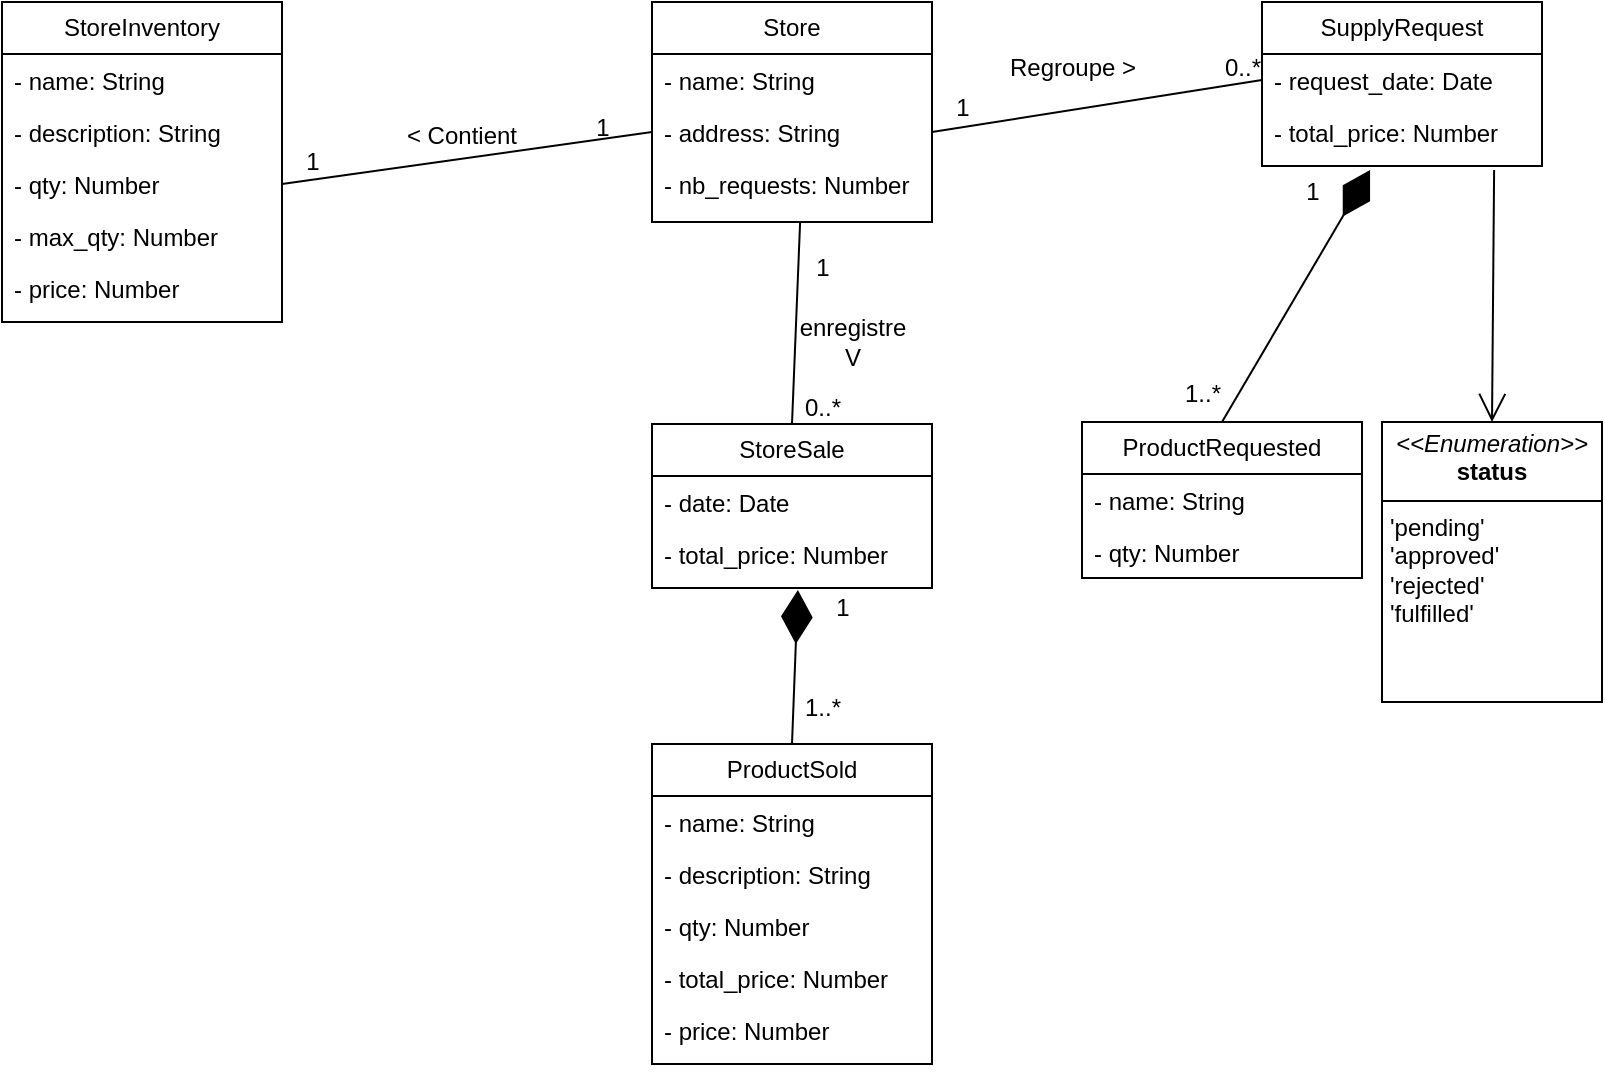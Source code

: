 <mxfile version="27.1.3">
  <diagram name="Page-1" id="k3tzlB8XghA4WyJ-DVOV">
    <mxGraphModel dx="1426" dy="757" grid="1" gridSize="10" guides="1" tooltips="1" connect="1" arrows="1" fold="1" page="1" pageScale="1" pageWidth="850" pageHeight="1100" math="0" shadow="0">
      <root>
        <mxCell id="0" />
        <mxCell id="1" parent="0" />
        <mxCell id="zQhMr7AfknGwRGQQnedS-1" value="Store" style="swimlane;fontStyle=0;childLayout=stackLayout;horizontal=1;startSize=26;fillColor=none;horizontalStack=0;resizeParent=1;resizeParentMax=0;resizeLast=0;collapsible=1;marginBottom=0;whiteSpace=wrap;html=1;" vertex="1" parent="1">
          <mxGeometry x="355" y="60" width="140" height="110" as="geometry" />
        </mxCell>
        <mxCell id="zQhMr7AfknGwRGQQnedS-2" value="- name: String" style="text;strokeColor=none;fillColor=none;align=left;verticalAlign=top;spacingLeft=4;spacingRight=4;overflow=hidden;rotatable=0;points=[[0,0.5],[1,0.5]];portConstraint=eastwest;whiteSpace=wrap;html=1;" vertex="1" parent="zQhMr7AfknGwRGQQnedS-1">
          <mxGeometry y="26" width="140" height="26" as="geometry" />
        </mxCell>
        <mxCell id="zQhMr7AfknGwRGQQnedS-3" value="- address: String" style="text;strokeColor=none;fillColor=none;align=left;verticalAlign=top;spacingLeft=4;spacingRight=4;overflow=hidden;rotatable=0;points=[[0,0.5],[1,0.5]];portConstraint=eastwest;whiteSpace=wrap;html=1;" vertex="1" parent="zQhMr7AfknGwRGQQnedS-1">
          <mxGeometry y="52" width="140" height="26" as="geometry" />
        </mxCell>
        <mxCell id="zQhMr7AfknGwRGQQnedS-4" value="- nb_requests: Number" style="text;strokeColor=none;fillColor=none;align=left;verticalAlign=top;spacingLeft=4;spacingRight=4;overflow=hidden;rotatable=0;points=[[0,0.5],[1,0.5]];portConstraint=eastwest;whiteSpace=wrap;html=1;" vertex="1" parent="zQhMr7AfknGwRGQQnedS-1">
          <mxGeometry y="78" width="140" height="32" as="geometry" />
        </mxCell>
        <mxCell id="zQhMr7AfknGwRGQQnedS-5" value="StoreInventory" style="swimlane;fontStyle=0;childLayout=stackLayout;horizontal=1;startSize=26;fillColor=none;horizontalStack=0;resizeParent=1;resizeParentMax=0;resizeLast=0;collapsible=1;marginBottom=0;whiteSpace=wrap;html=1;" vertex="1" parent="1">
          <mxGeometry x="30" y="60" width="140" height="160" as="geometry" />
        </mxCell>
        <mxCell id="zQhMr7AfknGwRGQQnedS-6" value="- name: String" style="text;strokeColor=none;fillColor=none;align=left;verticalAlign=top;spacingLeft=4;spacingRight=4;overflow=hidden;rotatable=0;points=[[0,0.5],[1,0.5]];portConstraint=eastwest;whiteSpace=wrap;html=1;" vertex="1" parent="zQhMr7AfknGwRGQQnedS-5">
          <mxGeometry y="26" width="140" height="26" as="geometry" />
        </mxCell>
        <mxCell id="zQhMr7AfknGwRGQQnedS-7" value="- description: String" style="text;strokeColor=none;fillColor=none;align=left;verticalAlign=top;spacingLeft=4;spacingRight=4;overflow=hidden;rotatable=0;points=[[0,0.5],[1,0.5]];portConstraint=eastwest;whiteSpace=wrap;html=1;" vertex="1" parent="zQhMr7AfknGwRGQQnedS-5">
          <mxGeometry y="52" width="140" height="26" as="geometry" />
        </mxCell>
        <mxCell id="zQhMr7AfknGwRGQQnedS-9" value="- qty: Number" style="text;strokeColor=none;fillColor=none;align=left;verticalAlign=top;spacingLeft=4;spacingRight=4;overflow=hidden;rotatable=0;points=[[0,0.5],[1,0.5]];portConstraint=eastwest;whiteSpace=wrap;html=1;" vertex="1" parent="zQhMr7AfknGwRGQQnedS-5">
          <mxGeometry y="78" width="140" height="26" as="geometry" />
        </mxCell>
        <mxCell id="zQhMr7AfknGwRGQQnedS-10" value="- max_qty: Number" style="text;strokeColor=none;fillColor=none;align=left;verticalAlign=top;spacingLeft=4;spacingRight=4;overflow=hidden;rotatable=0;points=[[0,0.5],[1,0.5]];portConstraint=eastwest;whiteSpace=wrap;html=1;" vertex="1" parent="zQhMr7AfknGwRGQQnedS-5">
          <mxGeometry y="104" width="140" height="26" as="geometry" />
        </mxCell>
        <mxCell id="zQhMr7AfknGwRGQQnedS-8" value="- price: Number" style="text;strokeColor=none;fillColor=none;align=left;verticalAlign=top;spacingLeft=4;spacingRight=4;overflow=hidden;rotatable=0;points=[[0,0.5],[1,0.5]];portConstraint=eastwest;whiteSpace=wrap;html=1;" vertex="1" parent="zQhMr7AfknGwRGQQnedS-5">
          <mxGeometry y="130" width="140" height="30" as="geometry" />
        </mxCell>
        <mxCell id="zQhMr7AfknGwRGQQnedS-11" value="ProductSold" style="swimlane;fontStyle=0;childLayout=stackLayout;horizontal=1;startSize=26;fillColor=none;horizontalStack=0;resizeParent=1;resizeParentMax=0;resizeLast=0;collapsible=1;marginBottom=0;whiteSpace=wrap;html=1;" vertex="1" parent="1">
          <mxGeometry x="355" y="431" width="140" height="160" as="geometry" />
        </mxCell>
        <mxCell id="zQhMr7AfknGwRGQQnedS-12" value="- name: String" style="text;strokeColor=none;fillColor=none;align=left;verticalAlign=top;spacingLeft=4;spacingRight=4;overflow=hidden;rotatable=0;points=[[0,0.5],[1,0.5]];portConstraint=eastwest;whiteSpace=wrap;html=1;" vertex="1" parent="zQhMr7AfknGwRGQQnedS-11">
          <mxGeometry y="26" width="140" height="26" as="geometry" />
        </mxCell>
        <mxCell id="zQhMr7AfknGwRGQQnedS-13" value="- description: String" style="text;strokeColor=none;fillColor=none;align=left;verticalAlign=top;spacingLeft=4;spacingRight=4;overflow=hidden;rotatable=0;points=[[0,0.5],[1,0.5]];portConstraint=eastwest;whiteSpace=wrap;html=1;" vertex="1" parent="zQhMr7AfknGwRGQQnedS-11">
          <mxGeometry y="52" width="140" height="26" as="geometry" />
        </mxCell>
        <mxCell id="zQhMr7AfknGwRGQQnedS-14" value="- qty: Number" style="text;strokeColor=none;fillColor=none;align=left;verticalAlign=top;spacingLeft=4;spacingRight=4;overflow=hidden;rotatable=0;points=[[0,0.5],[1,0.5]];portConstraint=eastwest;whiteSpace=wrap;html=1;" vertex="1" parent="zQhMr7AfknGwRGQQnedS-11">
          <mxGeometry y="78" width="140" height="26" as="geometry" />
        </mxCell>
        <mxCell id="zQhMr7AfknGwRGQQnedS-15" value="- total_price: Number" style="text;strokeColor=none;fillColor=none;align=left;verticalAlign=top;spacingLeft=4;spacingRight=4;overflow=hidden;rotatable=0;points=[[0,0.5],[1,0.5]];portConstraint=eastwest;whiteSpace=wrap;html=1;" vertex="1" parent="zQhMr7AfknGwRGQQnedS-11">
          <mxGeometry y="104" width="140" height="26" as="geometry" />
        </mxCell>
        <mxCell id="zQhMr7AfknGwRGQQnedS-16" value="- price: Number" style="text;strokeColor=none;fillColor=none;align=left;verticalAlign=top;spacingLeft=4;spacingRight=4;overflow=hidden;rotatable=0;points=[[0,0.5],[1,0.5]];portConstraint=eastwest;whiteSpace=wrap;html=1;" vertex="1" parent="zQhMr7AfknGwRGQQnedS-11">
          <mxGeometry y="130" width="140" height="30" as="geometry" />
        </mxCell>
        <mxCell id="zQhMr7AfknGwRGQQnedS-17" value="StoreSale" style="swimlane;fontStyle=0;childLayout=stackLayout;horizontal=1;startSize=26;fillColor=none;horizontalStack=0;resizeParent=1;resizeParentMax=0;resizeLast=0;collapsible=1;marginBottom=0;whiteSpace=wrap;html=1;" vertex="1" parent="1">
          <mxGeometry x="355" y="271" width="140" height="82" as="geometry" />
        </mxCell>
        <mxCell id="zQhMr7AfknGwRGQQnedS-21" value="- date: Date" style="text;strokeColor=none;fillColor=none;align=left;verticalAlign=top;spacingLeft=4;spacingRight=4;overflow=hidden;rotatable=0;points=[[0,0.5],[1,0.5]];portConstraint=eastwest;whiteSpace=wrap;html=1;" vertex="1" parent="zQhMr7AfknGwRGQQnedS-17">
          <mxGeometry y="26" width="140" height="26" as="geometry" />
        </mxCell>
        <mxCell id="zQhMr7AfknGwRGQQnedS-22" value="- total_price: Number" style="text;strokeColor=none;fillColor=none;align=left;verticalAlign=top;spacingLeft=4;spacingRight=4;overflow=hidden;rotatable=0;points=[[0,0.5],[1,0.5]];portConstraint=eastwest;whiteSpace=wrap;html=1;" vertex="1" parent="zQhMr7AfknGwRGQQnedS-17">
          <mxGeometry y="52" width="140" height="30" as="geometry" />
        </mxCell>
        <mxCell id="zQhMr7AfknGwRGQQnedS-27" value="SupplyRequest" style="swimlane;fontStyle=0;childLayout=stackLayout;horizontal=1;startSize=26;fillColor=none;horizontalStack=0;resizeParent=1;resizeParentMax=0;resizeLast=0;collapsible=1;marginBottom=0;whiteSpace=wrap;html=1;" vertex="1" parent="1">
          <mxGeometry x="660" y="60" width="140" height="82" as="geometry" />
        </mxCell>
        <mxCell id="zQhMr7AfknGwRGQQnedS-28" value="- request_date: Date" style="text;strokeColor=none;fillColor=none;align=left;verticalAlign=top;spacingLeft=4;spacingRight=4;overflow=hidden;rotatable=0;points=[[0,0.5],[1,0.5]];portConstraint=eastwest;whiteSpace=wrap;html=1;" vertex="1" parent="zQhMr7AfknGwRGQQnedS-27">
          <mxGeometry y="26" width="140" height="26" as="geometry" />
        </mxCell>
        <mxCell id="zQhMr7AfknGwRGQQnedS-29" value="- total_price: Number" style="text;strokeColor=none;fillColor=none;align=left;verticalAlign=top;spacingLeft=4;spacingRight=4;overflow=hidden;rotatable=0;points=[[0,0.5],[1,0.5]];portConstraint=eastwest;whiteSpace=wrap;html=1;" vertex="1" parent="zQhMr7AfknGwRGQQnedS-27">
          <mxGeometry y="52" width="140" height="30" as="geometry" />
        </mxCell>
        <mxCell id="zQhMr7AfknGwRGQQnedS-30" value="&lt;p style=&quot;margin:0px;margin-top:4px;text-align:center;&quot;&gt;&lt;i&gt;&amp;lt;&amp;lt;Enumeration&amp;gt;&amp;gt;&lt;/i&gt;&lt;br&gt;&lt;b&gt;status&lt;/b&gt;&lt;/p&gt;&lt;hr size=&quot;1&quot; style=&quot;border-style:solid;&quot;&gt;&lt;p style=&quot;margin:0px;margin-left:4px;&quot;&gt;&#39;pending&#39;&lt;/p&gt;&lt;p style=&quot;margin:0px;margin-left:4px;&quot;&gt;&#39;approved&#39;&lt;/p&gt;&lt;p style=&quot;margin:0px;margin-left:4px;&quot;&gt;&#39;rejected&#39;&lt;/p&gt;&lt;p style=&quot;margin:0px;margin-left:4px;&quot;&gt;&#39;fulfilled&#39;&lt;/p&gt;" style="verticalAlign=top;align=left;overflow=fill;html=1;whiteSpace=wrap;" vertex="1" parent="1">
          <mxGeometry x="720" y="270" width="110" height="140" as="geometry" />
        </mxCell>
        <mxCell id="zQhMr7AfknGwRGQQnedS-31" value="ProductRequested" style="swimlane;fontStyle=0;childLayout=stackLayout;horizontal=1;startSize=26;fillColor=none;horizontalStack=0;resizeParent=1;resizeParentMax=0;resizeLast=0;collapsible=1;marginBottom=0;whiteSpace=wrap;html=1;" vertex="1" parent="1">
          <mxGeometry x="570" y="270" width="140" height="78" as="geometry" />
        </mxCell>
        <mxCell id="zQhMr7AfknGwRGQQnedS-32" value="- name: String" style="text;strokeColor=none;fillColor=none;align=left;verticalAlign=top;spacingLeft=4;spacingRight=4;overflow=hidden;rotatable=0;points=[[0,0.5],[1,0.5]];portConstraint=eastwest;whiteSpace=wrap;html=1;" vertex="1" parent="zQhMr7AfknGwRGQQnedS-31">
          <mxGeometry y="26" width="140" height="26" as="geometry" />
        </mxCell>
        <mxCell id="zQhMr7AfknGwRGQQnedS-34" value="- qty: Number" style="text;strokeColor=none;fillColor=none;align=left;verticalAlign=top;spacingLeft=4;spacingRight=4;overflow=hidden;rotatable=0;points=[[0,0.5],[1,0.5]];portConstraint=eastwest;whiteSpace=wrap;html=1;" vertex="1" parent="zQhMr7AfknGwRGQQnedS-31">
          <mxGeometry y="52" width="140" height="26" as="geometry" />
        </mxCell>
        <mxCell id="zQhMr7AfknGwRGQQnedS-43" value="" style="endArrow=open;endFill=1;endSize=12;html=1;rounded=0;exitX=0.829;exitY=1.067;exitDx=0;exitDy=0;entryX=0.5;entryY=0;entryDx=0;entryDy=0;exitPerimeter=0;" edge="1" parent="1" source="zQhMr7AfknGwRGQQnedS-29" target="zQhMr7AfknGwRGQQnedS-30">
          <mxGeometry width="160" relative="1" as="geometry">
            <mxPoint x="510" y="650" as="sourcePoint" />
            <mxPoint x="780" y="380" as="targetPoint" />
          </mxGeometry>
        </mxCell>
        <mxCell id="zQhMr7AfknGwRGQQnedS-44" value="" style="endArrow=diamondThin;endFill=1;endSize=24;html=1;rounded=0;entryX=0.386;entryY=1.067;entryDx=0;entryDy=0;entryPerimeter=0;exitX=0.5;exitY=0;exitDx=0;exitDy=0;" edge="1" parent="1" source="zQhMr7AfknGwRGQQnedS-31" target="zQhMr7AfknGwRGQQnedS-29">
          <mxGeometry width="160" relative="1" as="geometry">
            <mxPoint x="570" y="590" as="sourcePoint" />
            <mxPoint x="730" y="590" as="targetPoint" />
          </mxGeometry>
        </mxCell>
        <mxCell id="zQhMr7AfknGwRGQQnedS-45" value="" style="endArrow=diamondThin;endFill=1;endSize=24;html=1;rounded=0;entryX=0.521;entryY=1.033;entryDx=0;entryDy=0;entryPerimeter=0;exitX=0.5;exitY=0;exitDx=0;exitDy=0;" edge="1" parent="1" source="zQhMr7AfknGwRGQQnedS-11" target="zQhMr7AfknGwRGQQnedS-22">
          <mxGeometry width="160" relative="1" as="geometry">
            <mxPoint x="170" y="550" as="sourcePoint" />
            <mxPoint x="330" y="550" as="targetPoint" />
          </mxGeometry>
        </mxCell>
        <mxCell id="zQhMr7AfknGwRGQQnedS-46" value="1" style="text;html=1;align=center;verticalAlign=middle;resizable=0;points=[];autosize=1;strokeColor=none;fillColor=none;" vertex="1" parent="1">
          <mxGeometry x="435" y="348" width="30" height="30" as="geometry" />
        </mxCell>
        <mxCell id="zQhMr7AfknGwRGQQnedS-47" value="1..*" style="text;html=1;align=center;verticalAlign=middle;resizable=0;points=[];autosize=1;strokeColor=none;fillColor=none;" vertex="1" parent="1">
          <mxGeometry x="420" y="398" width="40" height="30" as="geometry" />
        </mxCell>
        <mxCell id="zQhMr7AfknGwRGQQnedS-48" value="1" style="text;html=1;align=center;verticalAlign=middle;resizable=0;points=[];autosize=1;strokeColor=none;fillColor=none;" vertex="1" parent="1">
          <mxGeometry x="670" y="140" width="30" height="30" as="geometry" />
        </mxCell>
        <mxCell id="zQhMr7AfknGwRGQQnedS-49" value="1..*" style="text;html=1;align=center;verticalAlign=middle;resizable=0;points=[];autosize=1;strokeColor=none;fillColor=none;" vertex="1" parent="1">
          <mxGeometry x="610" y="241" width="40" height="30" as="geometry" />
        </mxCell>
        <mxCell id="zQhMr7AfknGwRGQQnedS-51" value="" style="endArrow=none;html=1;rounded=0;entryX=0;entryY=0.5;entryDx=0;entryDy=0;exitX=1;exitY=0.5;exitDx=0;exitDy=0;" edge="1" parent="1" source="zQhMr7AfknGwRGQQnedS-9" target="zQhMr7AfknGwRGQQnedS-3">
          <mxGeometry width="50" height="50" relative="1" as="geometry">
            <mxPoint x="150" y="270" as="sourcePoint" />
            <mxPoint x="200" y="220" as="targetPoint" />
          </mxGeometry>
        </mxCell>
        <mxCell id="zQhMr7AfknGwRGQQnedS-52" value="" style="endArrow=none;html=1;rounded=0;entryX=0.529;entryY=1;entryDx=0;entryDy=0;entryPerimeter=0;exitX=0.5;exitY=0;exitDx=0;exitDy=0;" edge="1" parent="1" source="zQhMr7AfknGwRGQQnedS-17" target="zQhMr7AfknGwRGQQnedS-4">
          <mxGeometry width="50" height="50" relative="1" as="geometry">
            <mxPoint x="300" y="290" as="sourcePoint" />
            <mxPoint x="350" y="240" as="targetPoint" />
          </mxGeometry>
        </mxCell>
        <mxCell id="zQhMr7AfknGwRGQQnedS-53" value="" style="endArrow=none;html=1;rounded=0;entryX=1;entryY=0.5;entryDx=0;entryDy=0;exitX=0;exitY=0.5;exitDx=0;exitDy=0;" edge="1" parent="1" source="zQhMr7AfknGwRGQQnedS-28" target="zQhMr7AfknGwRGQQnedS-3">
          <mxGeometry width="50" height="50" relative="1" as="geometry">
            <mxPoint x="90" y="550" as="sourcePoint" />
            <mxPoint x="140" y="500" as="targetPoint" />
          </mxGeometry>
        </mxCell>
        <mxCell id="zQhMr7AfknGwRGQQnedS-54" value="1" style="text;html=1;align=center;verticalAlign=middle;resizable=0;points=[];autosize=1;strokeColor=none;fillColor=none;" vertex="1" parent="1">
          <mxGeometry x="315" y="108" width="30" height="30" as="geometry" />
        </mxCell>
        <mxCell id="zQhMr7AfknGwRGQQnedS-55" value="1" style="text;html=1;align=center;verticalAlign=middle;resizable=0;points=[];autosize=1;strokeColor=none;fillColor=none;" vertex="1" parent="1">
          <mxGeometry x="495" y="98" width="30" height="30" as="geometry" />
        </mxCell>
        <mxCell id="zQhMr7AfknGwRGQQnedS-56" value="1" style="text;html=1;align=center;verticalAlign=middle;resizable=0;points=[];autosize=1;strokeColor=none;fillColor=none;" vertex="1" parent="1">
          <mxGeometry x="425" y="178" width="30" height="30" as="geometry" />
        </mxCell>
        <mxCell id="zQhMr7AfknGwRGQQnedS-57" value="1" style="text;html=1;align=center;verticalAlign=middle;resizable=0;points=[];autosize=1;strokeColor=none;fillColor=none;" vertex="1" parent="1">
          <mxGeometry x="170" y="125" width="30" height="30" as="geometry" />
        </mxCell>
        <mxCell id="zQhMr7AfknGwRGQQnedS-58" value="0..*" style="text;html=1;align=center;verticalAlign=middle;resizable=0;points=[];autosize=1;strokeColor=none;fillColor=none;" vertex="1" parent="1">
          <mxGeometry x="420" y="248" width="40" height="30" as="geometry" />
        </mxCell>
        <mxCell id="zQhMr7AfknGwRGQQnedS-59" value="0..*" style="text;html=1;align=center;verticalAlign=middle;resizable=0;points=[];autosize=1;strokeColor=none;fillColor=none;" vertex="1" parent="1">
          <mxGeometry x="630" y="78" width="40" height="30" as="geometry" />
        </mxCell>
        <mxCell id="zQhMr7AfknGwRGQQnedS-60" value="&amp;lt; Contient" style="text;html=1;align=center;verticalAlign=middle;whiteSpace=wrap;rounded=0;" vertex="1" parent="1">
          <mxGeometry x="230" y="112" width="60" height="30" as="geometry" />
        </mxCell>
        <mxCell id="zQhMr7AfknGwRGQQnedS-61" value="enregistre&lt;br&gt;V" style="text;html=1;align=center;verticalAlign=middle;resizable=0;points=[];autosize=1;strokeColor=none;fillColor=none;" vertex="1" parent="1">
          <mxGeometry x="415" y="210" width="80" height="40" as="geometry" />
        </mxCell>
        <mxCell id="zQhMr7AfknGwRGQQnedS-62" value="Regroupe &amp;gt;" style="text;html=1;align=center;verticalAlign=middle;resizable=0;points=[];autosize=1;strokeColor=none;fillColor=none;" vertex="1" parent="1">
          <mxGeometry x="520" y="78" width="90" height="30" as="geometry" />
        </mxCell>
      </root>
    </mxGraphModel>
  </diagram>
</mxfile>
